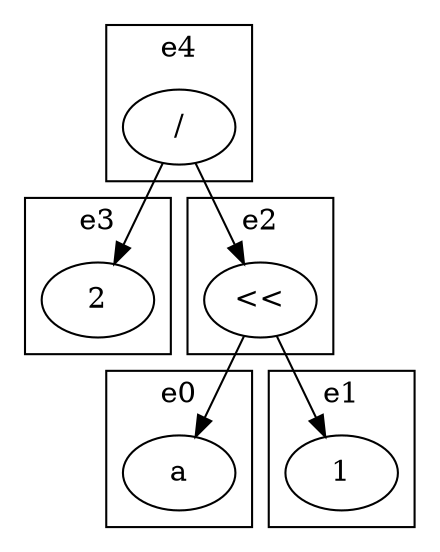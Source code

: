 strict digraph  {
subgraph cluster_3 {
graph [label=e3];
"2" [label="2"];
  };
subgraph cluster_0 {
graph [label=e0];
"a" [label="a"];
  };
subgraph cluster_4 {
graph [label=e4];
"(/ (<< a 1) 2)" [label="/"];
  };
subgraph cluster_1 {
graph [label=e1];
"1" [label="1"];
  };
subgraph cluster_2 {
graph [label=e2];
"(<< a 1)" [label="<<"];
  };
"(/ (<< a 1) 2)" -> "(<< a 1)";
"(/ (<< a 1) 2)" -> "2";
"(<< a 1)" -> "a";
"(<< a 1)" -> "1";
}